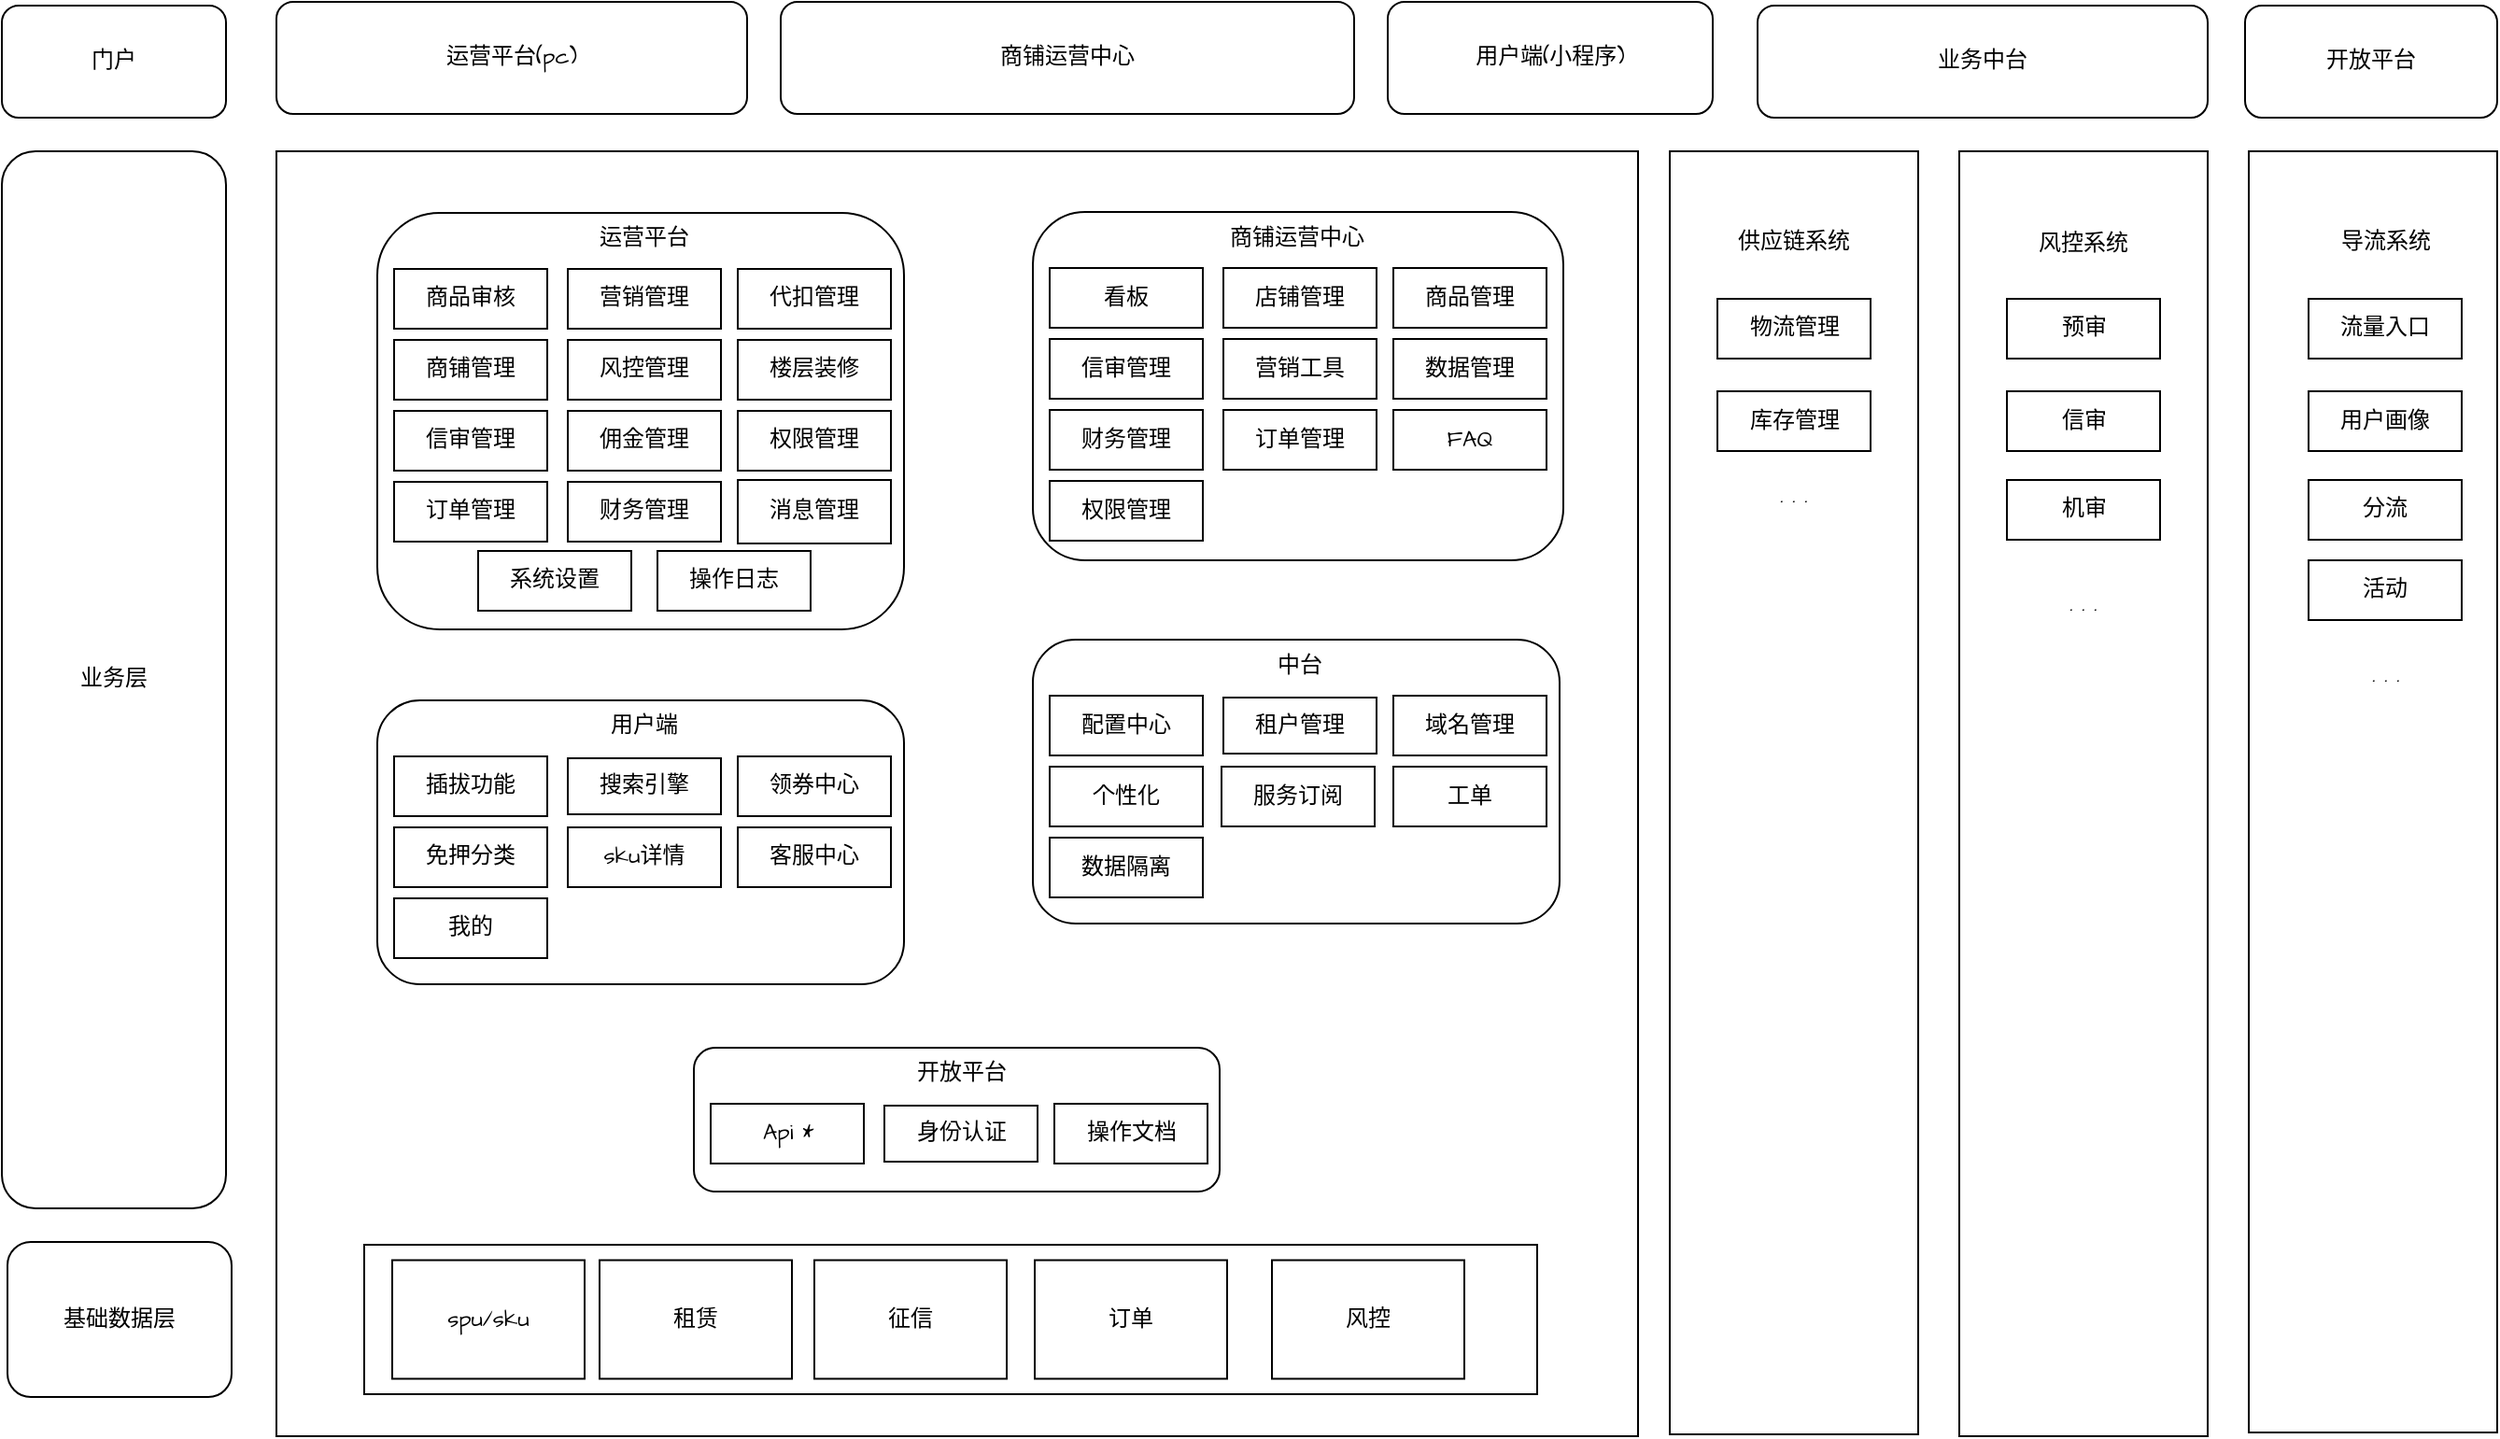 <mxfile version="26.1.3">
  <diagram name="第 1 页" id="1wiXbq41n5dBMElSTuxN">
    <mxGraphModel dx="3261" dy="1260" grid="0" gridSize="10" guides="1" tooltips="1" connect="1" arrows="1" fold="1" page="0" pageScale="1" pageWidth="827" pageHeight="1169" math="0" shadow="0">
      <root>
        <mxCell id="0" />
        <mxCell id="1" parent="0" />
        <mxCell id="S_m9FdpeROac-4RxjGpN-3" value="门户" style="rounded=1;whiteSpace=wrap;html=1;fontFamily=Architects Daughter;fontSource=https%3A%2F%2Ffonts.googleapis.com%2Fcss%3Ffamily%3DArchitects%2BDaughter;" vertex="1" parent="1">
          <mxGeometry x="-701" y="177" width="120" height="60" as="geometry" />
        </mxCell>
        <mxCell id="S_m9FdpeROac-4RxjGpN-4" value="运营平台(pc)" style="rounded=1;whiteSpace=wrap;html=1;fontFamily=Architects Daughter;fontSource=https%3A%2F%2Ffonts.googleapis.com%2Fcss%3Ffamily%3DArchitects%2BDaughter;" vertex="1" parent="1">
          <mxGeometry x="-554" y="175" width="252" height="60" as="geometry" />
        </mxCell>
        <mxCell id="S_m9FdpeROac-4RxjGpN-5" value="商铺运营中心" style="rounded=1;whiteSpace=wrap;html=1;fontFamily=Architects Daughter;fontSource=https%3A%2F%2Ffonts.googleapis.com%2Fcss%3Ffamily%3DArchitects%2BDaughter;" vertex="1" parent="1">
          <mxGeometry x="-284" y="175" width="307" height="60" as="geometry" />
        </mxCell>
        <mxCell id="S_m9FdpeROac-4RxjGpN-6" value="用户端(小程序)" style="rounded=1;whiteSpace=wrap;html=1;fontFamily=Architects Daughter;fontSource=https%3A%2F%2Ffonts.googleapis.com%2Fcss%3Ffamily%3DArchitects%2BDaughter;" vertex="1" parent="1">
          <mxGeometry x="41" y="175" width="174" height="60" as="geometry" />
        </mxCell>
        <mxCell id="S_m9FdpeROac-4RxjGpN-7" value="业务中台" style="rounded=1;whiteSpace=wrap;html=1;fontFamily=Architects Daughter;fontSource=https%3A%2F%2Ffonts.googleapis.com%2Fcss%3Ffamily%3DArchitects%2BDaughter;" vertex="1" parent="1">
          <mxGeometry x="239" y="177" width="241" height="60" as="geometry" />
        </mxCell>
        <mxCell id="S_m9FdpeROac-4RxjGpN-10" value="开放平台" style="rounded=1;whiteSpace=wrap;html=1;fontFamily=Architects Daughter;fontSource=https%3A%2F%2Ffonts.googleapis.com%2Fcss%3Ffamily%3DArchitects%2BDaughter;" vertex="1" parent="1">
          <mxGeometry x="500" y="177" width="135" height="60" as="geometry" />
        </mxCell>
        <mxCell id="S_m9FdpeROac-4RxjGpN-11" value="业务层" style="rounded=1;whiteSpace=wrap;html=1;fontFamily=Architects Daughter;fontSource=https%3A%2F%2Ffonts.googleapis.com%2Fcss%3Ffamily%3DArchitects%2BDaughter;" vertex="1" parent="1">
          <mxGeometry x="-701" y="255" width="120" height="566" as="geometry" />
        </mxCell>
        <mxCell id="S_m9FdpeROac-4RxjGpN-12" value="" style="rounded=0;whiteSpace=wrap;html=1;fontFamily=Architects Daughter;fontSource=https%3A%2F%2Ffonts.googleapis.com%2Fcss%3Ffamily%3DArchitects%2BDaughter;movable=1;resizable=1;rotatable=1;deletable=1;editable=1;locked=0;connectable=1;" vertex="1" parent="1">
          <mxGeometry x="-554" y="255" width="729" height="688" as="geometry" />
        </mxCell>
        <mxCell id="S_m9FdpeROac-4RxjGpN-13" value="" style="rounded=0;whiteSpace=wrap;html=1;fontFamily=Architects Daughter;fontSource=https%3A%2F%2Ffonts.googleapis.com%2Fcss%3Ffamily%3DArchitects%2BDaughter;" vertex="1" parent="1">
          <mxGeometry x="192" y="255" width="133" height="687" as="geometry" />
        </mxCell>
        <mxCell id="S_m9FdpeROac-4RxjGpN-14" value="" style="rounded=0;whiteSpace=wrap;html=1;fontFamily=Architects Daughter;fontSource=https%3A%2F%2Ffonts.googleapis.com%2Fcss%3Ffamily%3DArchitects%2BDaughter;" vertex="1" parent="1">
          <mxGeometry x="347" y="255" width="133" height="688" as="geometry" />
        </mxCell>
        <mxCell id="S_m9FdpeROac-4RxjGpN-15" value="" style="rounded=0;whiteSpace=wrap;html=1;fontFamily=Architects Daughter;fontSource=https%3A%2F%2Ffonts.googleapis.com%2Fcss%3Ffamily%3DArchitects%2BDaughter;" vertex="1" parent="1">
          <mxGeometry x="502" y="255" width="133" height="686" as="geometry" />
        </mxCell>
        <mxCell id="S_m9FdpeROac-4RxjGpN-16" value="" style="rounded=1;whiteSpace=wrap;html=1;fontFamily=Architects Daughter;fontSource=https%3A%2F%2Ffonts.googleapis.com%2Fcss%3Ffamily%3DArchitects%2BDaughter;" vertex="1" parent="1">
          <mxGeometry x="-500" y="288" width="282" height="223" as="geometry" />
        </mxCell>
        <mxCell id="S_m9FdpeROac-4RxjGpN-17" value="&lt;span style=&quot;font-size: 12px;&quot;&gt;运营平台&lt;/span&gt;" style="text;strokeColor=none;fillColor=none;html=1;align=center;verticalAlign=middle;whiteSpace=wrap;rounded=0;fontSize=20;fontFamily=Architects Daughter;fontSource=https%3A%2F%2Ffonts.googleapis.com%2Fcss%3Ffamily%3DArchitects%2BDaughter;" vertex="1" parent="1">
          <mxGeometry x="-387" y="283" width="60" height="30" as="geometry" />
        </mxCell>
        <mxCell id="S_m9FdpeROac-4RxjGpN-18" value="商品审核" style="rounded=0;whiteSpace=wrap;html=1;fontFamily=Architects Daughter;fontSource=https%3A%2F%2Ffonts.googleapis.com%2Fcss%3Ffamily%3DArchitects%2BDaughter;" vertex="1" parent="1">
          <mxGeometry x="-491" y="318" width="82" height="32" as="geometry" />
        </mxCell>
        <mxCell id="S_m9FdpeROac-4RxjGpN-19" value="商铺管理" style="rounded=0;whiteSpace=wrap;html=1;fontFamily=Architects Daughter;fontSource=https%3A%2F%2Ffonts.googleapis.com%2Fcss%3Ffamily%3DArchitects%2BDaughter;" vertex="1" parent="1">
          <mxGeometry x="-491" y="356" width="82" height="32" as="geometry" />
        </mxCell>
        <mxCell id="S_m9FdpeROac-4RxjGpN-20" value="信审管理" style="rounded=0;whiteSpace=wrap;html=1;fontFamily=Architects Daughter;fontSource=https%3A%2F%2Ffonts.googleapis.com%2Fcss%3Ffamily%3DArchitects%2BDaughter;" vertex="1" parent="1">
          <mxGeometry x="-491" y="394" width="82" height="32" as="geometry" />
        </mxCell>
        <mxCell id="S_m9FdpeROac-4RxjGpN-21" value="订单管理" style="rounded=0;whiteSpace=wrap;html=1;fontFamily=Architects Daughter;fontSource=https%3A%2F%2Ffonts.googleapis.com%2Fcss%3Ffamily%3DArchitects%2BDaughter;" vertex="1" parent="1">
          <mxGeometry x="-491" y="432" width="82" height="32" as="geometry" />
        </mxCell>
        <mxCell id="S_m9FdpeROac-4RxjGpN-22" value="营销管理" style="rounded=0;whiteSpace=wrap;html=1;fontFamily=Architects Daughter;fontSource=https%3A%2F%2Ffonts.googleapis.com%2Fcss%3Ffamily%3DArchitects%2BDaughter;" vertex="1" parent="1">
          <mxGeometry x="-398" y="318" width="82" height="32" as="geometry" />
        </mxCell>
        <mxCell id="S_m9FdpeROac-4RxjGpN-23" value="代扣管理" style="rounded=0;whiteSpace=wrap;html=1;fontFamily=Architects Daughter;fontSource=https%3A%2F%2Ffonts.googleapis.com%2Fcss%3Ffamily%3DArchitects%2BDaughter;" vertex="1" parent="1">
          <mxGeometry x="-307" y="318" width="82" height="32" as="geometry" />
        </mxCell>
        <mxCell id="S_m9FdpeROac-4RxjGpN-26" value="风控管理" style="rounded=0;whiteSpace=wrap;html=1;fontFamily=Architects Daughter;fontSource=https%3A%2F%2Ffonts.googleapis.com%2Fcss%3Ffamily%3DArchitects%2BDaughter;" vertex="1" parent="1">
          <mxGeometry x="-398" y="356" width="82" height="32" as="geometry" />
        </mxCell>
        <mxCell id="S_m9FdpeROac-4RxjGpN-27" value="楼层装修" style="rounded=0;whiteSpace=wrap;html=1;fontFamily=Architects Daughter;fontSource=https%3A%2F%2Ffonts.googleapis.com%2Fcss%3Ffamily%3DArchitects%2BDaughter;" vertex="1" parent="1">
          <mxGeometry x="-307" y="356" width="82" height="32" as="geometry" />
        </mxCell>
        <mxCell id="S_m9FdpeROac-4RxjGpN-29" value="佣金管理" style="rounded=0;whiteSpace=wrap;html=1;fontFamily=Architects Daughter;fontSource=https%3A%2F%2Ffonts.googleapis.com%2Fcss%3Ffamily%3DArchitects%2BDaughter;" vertex="1" parent="1">
          <mxGeometry x="-398" y="394" width="82" height="32" as="geometry" />
        </mxCell>
        <mxCell id="S_m9FdpeROac-4RxjGpN-30" value="权限管理" style="rounded=0;whiteSpace=wrap;html=1;fontFamily=Architects Daughter;fontSource=https%3A%2F%2Ffonts.googleapis.com%2Fcss%3Ffamily%3DArchitects%2BDaughter;" vertex="1" parent="1">
          <mxGeometry x="-307" y="394" width="82" height="32" as="geometry" />
        </mxCell>
        <mxCell id="S_m9FdpeROac-4RxjGpN-31" value="财务管理" style="rounded=0;whiteSpace=wrap;html=1;fontFamily=Architects Daughter;fontSource=https%3A%2F%2Ffonts.googleapis.com%2Fcss%3Ffamily%3DArchitects%2BDaughter;" vertex="1" parent="1">
          <mxGeometry x="-398" y="432" width="82" height="32" as="geometry" />
        </mxCell>
        <mxCell id="S_m9FdpeROac-4RxjGpN-32" value="消息管理" style="rounded=0;whiteSpace=wrap;html=1;fontFamily=Architects Daughter;fontSource=https%3A%2F%2Ffonts.googleapis.com%2Fcss%3Ffamily%3DArchitects%2BDaughter;" vertex="1" parent="1">
          <mxGeometry x="-307" y="431" width="82" height="34" as="geometry" />
        </mxCell>
        <mxCell id="S_m9FdpeROac-4RxjGpN-33" value="系统设置" style="rounded=0;whiteSpace=wrap;html=1;fontFamily=Architects Daughter;fontSource=https%3A%2F%2Ffonts.googleapis.com%2Fcss%3Ffamily%3DArchitects%2BDaughter;" vertex="1" parent="1">
          <mxGeometry x="-446" y="469" width="82" height="32" as="geometry" />
        </mxCell>
        <mxCell id="S_m9FdpeROac-4RxjGpN-48" value="" style="rounded=1;whiteSpace=wrap;html=1;fontFamily=Architects Daughter;fontSource=https%3A%2F%2Ffonts.googleapis.com%2Fcss%3Ffamily%3DArchitects%2BDaughter;" vertex="1" parent="1">
          <mxGeometry x="-149" y="287.5" width="284" height="186.5" as="geometry" />
        </mxCell>
        <mxCell id="S_m9FdpeROac-4RxjGpN-49" value="&lt;span style=&quot;font-size: 12px;&quot;&gt;商铺运营中心&lt;/span&gt;" style="text;strokeColor=none;fillColor=none;html=1;align=center;verticalAlign=middle;whiteSpace=wrap;rounded=0;fontSize=20;fontFamily=Architects Daughter;fontSource=https%3A%2F%2Ffonts.googleapis.com%2Fcss%3Ffamily%3DArchitects%2BDaughter;" vertex="1" parent="1">
          <mxGeometry x="-53.5" y="283" width="91" height="30" as="geometry" />
        </mxCell>
        <mxCell id="S_m9FdpeROac-4RxjGpN-50" value="看板" style="rounded=0;whiteSpace=wrap;html=1;fontFamily=Architects Daughter;fontSource=https%3A%2F%2Ffonts.googleapis.com%2Fcss%3Ffamily%3DArchitects%2BDaughter;" vertex="1" parent="1">
          <mxGeometry x="-140" y="317.5" width="82" height="32" as="geometry" />
        </mxCell>
        <mxCell id="S_m9FdpeROac-4RxjGpN-51" value="信审管理" style="rounded=0;whiteSpace=wrap;html=1;fontFamily=Architects Daughter;fontSource=https%3A%2F%2Ffonts.googleapis.com%2Fcss%3Ffamily%3DArchitects%2BDaughter;" vertex="1" parent="1">
          <mxGeometry x="-140" y="355.5" width="82" height="32" as="geometry" />
        </mxCell>
        <mxCell id="S_m9FdpeROac-4RxjGpN-52" value="财务管理" style="rounded=0;whiteSpace=wrap;html=1;fontFamily=Architects Daughter;fontSource=https%3A%2F%2Ffonts.googleapis.com%2Fcss%3Ffamily%3DArchitects%2BDaughter;" vertex="1" parent="1">
          <mxGeometry x="-140" y="393.5" width="82" height="32" as="geometry" />
        </mxCell>
        <mxCell id="S_m9FdpeROac-4RxjGpN-53" value="权限管理" style="rounded=0;whiteSpace=wrap;html=1;fontFamily=Architects Daughter;fontSource=https%3A%2F%2Ffonts.googleapis.com%2Fcss%3Ffamily%3DArchitects%2BDaughter;" vertex="1" parent="1">
          <mxGeometry x="-140" y="431.5" width="82" height="32" as="geometry" />
        </mxCell>
        <mxCell id="S_m9FdpeROac-4RxjGpN-54" value="店铺管理" style="rounded=0;whiteSpace=wrap;html=1;fontFamily=Architects Daughter;fontSource=https%3A%2F%2Ffonts.googleapis.com%2Fcss%3Ffamily%3DArchitects%2BDaughter;" vertex="1" parent="1">
          <mxGeometry x="-47" y="317.5" width="82" height="32" as="geometry" />
        </mxCell>
        <mxCell id="S_m9FdpeROac-4RxjGpN-55" value="商品管理" style="rounded=0;whiteSpace=wrap;html=1;fontFamily=Architects Daughter;fontSource=https%3A%2F%2Ffonts.googleapis.com%2Fcss%3Ffamily%3DArchitects%2BDaughter;" vertex="1" parent="1">
          <mxGeometry x="44" y="317.5" width="82" height="32" as="geometry" />
        </mxCell>
        <mxCell id="S_m9FdpeROac-4RxjGpN-56" value="营销工具" style="rounded=0;whiteSpace=wrap;html=1;fontFamily=Architects Daughter;fontSource=https%3A%2F%2Ffonts.googleapis.com%2Fcss%3Ffamily%3DArchitects%2BDaughter;" vertex="1" parent="1">
          <mxGeometry x="-47" y="355.5" width="82" height="32" as="geometry" />
        </mxCell>
        <mxCell id="S_m9FdpeROac-4RxjGpN-57" value="数据管理" style="rounded=0;whiteSpace=wrap;html=1;fontFamily=Architects Daughter;fontSource=https%3A%2F%2Ffonts.googleapis.com%2Fcss%3Ffamily%3DArchitects%2BDaughter;" vertex="1" parent="1">
          <mxGeometry x="44" y="355.5" width="82" height="32" as="geometry" />
        </mxCell>
        <mxCell id="S_m9FdpeROac-4RxjGpN-58" value="订单管理" style="rounded=0;whiteSpace=wrap;html=1;fontFamily=Architects Daughter;fontSource=https%3A%2F%2Ffonts.googleapis.com%2Fcss%3Ffamily%3DArchitects%2BDaughter;" vertex="1" parent="1">
          <mxGeometry x="-47" y="393.5" width="82" height="32" as="geometry" />
        </mxCell>
        <mxCell id="S_m9FdpeROac-4RxjGpN-59" value="FAQ" style="rounded=0;whiteSpace=wrap;html=1;fontFamily=Architects Daughter;fontSource=https%3A%2F%2Ffonts.googleapis.com%2Fcss%3Ffamily%3DArchitects%2BDaughter;" vertex="1" parent="1">
          <mxGeometry x="44" y="393.5" width="82" height="32" as="geometry" />
        </mxCell>
        <mxCell id="S_m9FdpeROac-4RxjGpN-79" value="" style="rounded=1;whiteSpace=wrap;html=1;fontFamily=Architects Daughter;fontSource=https%3A%2F%2Ffonts.googleapis.com%2Fcss%3Ffamily%3DArchitects%2BDaughter;" vertex="1" parent="1">
          <mxGeometry x="-500" y="549" width="282" height="152" as="geometry" />
        </mxCell>
        <mxCell id="S_m9FdpeROac-4RxjGpN-80" value="&lt;span style=&quot;font-size: 12px;&quot;&gt;用户端&lt;/span&gt;" style="text;strokeColor=none;fillColor=none;html=1;align=center;verticalAlign=middle;whiteSpace=wrap;rounded=0;fontSize=20;fontFamily=Architects Daughter;fontSource=https%3A%2F%2Ffonts.googleapis.com%2Fcss%3Ffamily%3DArchitects%2BDaughter;" vertex="1" parent="1">
          <mxGeometry x="-387" y="544" width="60" height="30" as="geometry" />
        </mxCell>
        <mxCell id="S_m9FdpeROac-4RxjGpN-81" value="插拔功能" style="rounded=0;whiteSpace=wrap;html=1;fontFamily=Architects Daughter;fontSource=https%3A%2F%2Ffonts.googleapis.com%2Fcss%3Ffamily%3DArchitects%2BDaughter;" vertex="1" parent="1">
          <mxGeometry x="-491" y="579" width="82" height="32" as="geometry" />
        </mxCell>
        <mxCell id="S_m9FdpeROac-4RxjGpN-82" value="免押分类" style="rounded=0;whiteSpace=wrap;html=1;fontFamily=Architects Daughter;fontSource=https%3A%2F%2Ffonts.googleapis.com%2Fcss%3Ffamily%3DArchitects%2BDaughter;" vertex="1" parent="1">
          <mxGeometry x="-491" y="617" width="82" height="32" as="geometry" />
        </mxCell>
        <mxCell id="S_m9FdpeROac-4RxjGpN-83" value="我的" style="rounded=0;whiteSpace=wrap;html=1;fontFamily=Architects Daughter;fontSource=https%3A%2F%2Ffonts.googleapis.com%2Fcss%3Ffamily%3DArchitects%2BDaughter;" vertex="1" parent="1">
          <mxGeometry x="-491" y="655" width="82" height="32" as="geometry" />
        </mxCell>
        <mxCell id="S_m9FdpeROac-4RxjGpN-85" value="搜索引擎" style="rounded=0;whiteSpace=wrap;html=1;fontFamily=Architects Daughter;fontSource=https%3A%2F%2Ffonts.googleapis.com%2Fcss%3Ffamily%3DArchitects%2BDaughter;" vertex="1" parent="1">
          <mxGeometry x="-398" y="580" width="82" height="30" as="geometry" />
        </mxCell>
        <mxCell id="S_m9FdpeROac-4RxjGpN-86" value="领券中心" style="rounded=0;whiteSpace=wrap;html=1;fontFamily=Architects Daughter;fontSource=https%3A%2F%2Ffonts.googleapis.com%2Fcss%3Ffamily%3DArchitects%2BDaughter;" vertex="1" parent="1">
          <mxGeometry x="-307" y="579" width="82" height="32" as="geometry" />
        </mxCell>
        <mxCell id="S_m9FdpeROac-4RxjGpN-87" value="sku详情" style="rounded=0;whiteSpace=wrap;html=1;fontFamily=Architects Daughter;fontSource=https%3A%2F%2Ffonts.googleapis.com%2Fcss%3Ffamily%3DArchitects%2BDaughter;" vertex="1" parent="1">
          <mxGeometry x="-398" y="617" width="82" height="32" as="geometry" />
        </mxCell>
        <mxCell id="S_m9FdpeROac-4RxjGpN-88" value="客服中心" style="rounded=0;whiteSpace=wrap;html=1;fontFamily=Architects Daughter;fontSource=https%3A%2F%2Ffonts.googleapis.com%2Fcss%3Ffamily%3DArchitects%2BDaughter;" vertex="1" parent="1">
          <mxGeometry x="-307" y="617" width="82" height="32" as="geometry" />
        </mxCell>
        <mxCell id="S_m9FdpeROac-4RxjGpN-94" value="操作日志" style="rounded=0;whiteSpace=wrap;html=1;fontFamily=Architects Daughter;fontSource=https%3A%2F%2Ffonts.googleapis.com%2Fcss%3Ffamily%3DArchitects%2BDaughter;" vertex="1" parent="1">
          <mxGeometry x="-350" y="469" width="82" height="32" as="geometry" />
        </mxCell>
        <mxCell id="S_m9FdpeROac-4RxjGpN-95" value="" style="rounded=1;whiteSpace=wrap;html=1;fontFamily=Architects Daughter;fontSource=https%3A%2F%2Ffonts.googleapis.com%2Fcss%3Ffamily%3DArchitects%2BDaughter;" vertex="1" parent="1">
          <mxGeometry x="-149" y="516.5" width="282" height="152" as="geometry" />
        </mxCell>
        <mxCell id="S_m9FdpeROac-4RxjGpN-96" value="&lt;span style=&quot;font-size: 12px;&quot;&gt;中台&lt;/span&gt;" style="text;strokeColor=none;fillColor=none;html=1;align=center;verticalAlign=middle;whiteSpace=wrap;rounded=0;fontSize=20;fontFamily=Architects Daughter;fontSource=https%3A%2F%2Ffonts.googleapis.com%2Fcss%3Ffamily%3DArchitects%2BDaughter;" vertex="1" parent="1">
          <mxGeometry x="-36" y="511.5" width="60" height="30" as="geometry" />
        </mxCell>
        <mxCell id="S_m9FdpeROac-4RxjGpN-97" value="配置中心" style="rounded=0;whiteSpace=wrap;html=1;fontFamily=Architects Daughter;fontSource=https%3A%2F%2Ffonts.googleapis.com%2Fcss%3Ffamily%3DArchitects%2BDaughter;" vertex="1" parent="1">
          <mxGeometry x="-140" y="546.5" width="82" height="32" as="geometry" />
        </mxCell>
        <mxCell id="S_m9FdpeROac-4RxjGpN-98" value="个性化" style="rounded=0;whiteSpace=wrap;html=1;fontFamily=Architects Daughter;fontSource=https%3A%2F%2Ffonts.googleapis.com%2Fcss%3Ffamily%3DArchitects%2BDaughter;" vertex="1" parent="1">
          <mxGeometry x="-140" y="584.5" width="82" height="32" as="geometry" />
        </mxCell>
        <mxCell id="S_m9FdpeROac-4RxjGpN-99" value="数据隔离" style="rounded=0;whiteSpace=wrap;html=1;fontFamily=Architects Daughter;fontSource=https%3A%2F%2Ffonts.googleapis.com%2Fcss%3Ffamily%3DArchitects%2BDaughter;" vertex="1" parent="1">
          <mxGeometry x="-140" y="622.5" width="82" height="32" as="geometry" />
        </mxCell>
        <mxCell id="S_m9FdpeROac-4RxjGpN-100" value="租户管理" style="rounded=0;whiteSpace=wrap;html=1;fontFamily=Architects Daughter;fontSource=https%3A%2F%2Ffonts.googleapis.com%2Fcss%3Ffamily%3DArchitects%2BDaughter;" vertex="1" parent="1">
          <mxGeometry x="-47" y="547.5" width="82" height="30" as="geometry" />
        </mxCell>
        <mxCell id="S_m9FdpeROac-4RxjGpN-101" value="域名管理" style="rounded=0;whiteSpace=wrap;html=1;fontFamily=Architects Daughter;fontSource=https%3A%2F%2Ffonts.googleapis.com%2Fcss%3Ffamily%3DArchitects%2BDaughter;" vertex="1" parent="1">
          <mxGeometry x="44" y="546.5" width="82" height="32" as="geometry" />
        </mxCell>
        <mxCell id="S_m9FdpeROac-4RxjGpN-102" value="工单" style="rounded=0;whiteSpace=wrap;html=1;fontFamily=Architects Daughter;fontSource=https%3A%2F%2Ffonts.googleapis.com%2Fcss%3Ffamily%3DArchitects%2BDaughter;" vertex="1" parent="1">
          <mxGeometry x="44" y="584.5" width="82" height="32" as="geometry" />
        </mxCell>
        <mxCell id="S_m9FdpeROac-4RxjGpN-103" value="服务订阅" style="rounded=0;whiteSpace=wrap;html=1;fontFamily=Architects Daughter;fontSource=https%3A%2F%2Ffonts.googleapis.com%2Fcss%3Ffamily%3DArchitects%2BDaughter;" vertex="1" parent="1">
          <mxGeometry x="-48" y="584.5" width="82" height="32" as="geometry" />
        </mxCell>
        <mxCell id="S_m9FdpeROac-4RxjGpN-105" value="&lt;span style=&quot;font-size: 12px;&quot;&gt;供应链系统&lt;/span&gt;" style="text;strokeColor=none;fillColor=none;html=1;align=center;verticalAlign=middle;whiteSpace=wrap;rounded=0;fontSize=20;fontFamily=Architects Daughter;fontSource=https%3A%2F%2Ffonts.googleapis.com%2Fcss%3Ffamily%3DArchitects%2BDaughter;" vertex="1" parent="1">
          <mxGeometry x="213" y="285" width="91" height="30" as="geometry" />
        </mxCell>
        <mxCell id="S_m9FdpeROac-4RxjGpN-106" value="物流管&lt;span style=&quot;color: rgba(0, 0, 0, 0); font-family: monospace; font-size: 0px; text-align: start; text-wrap-mode: nowrap;&quot;&gt;%3CmxGraphModel%3E%3Croot%3E%3CmxCell%20id%3D%220%22%2F%3E%3CmxCell%20id%3D%221%22%20parent%3D%220%22%2F%3E%3CmxCell%20id%3D%222%22%20value%3D%22%E7%9C%8B%E6%9D%BF%22%20style%3D%22rounded%3D0%3BwhiteSpace%3Dwrap%3Bhtml%3D1%3BfontFamily%3DArchitects%20Daughter%3BfontSource%3Dhttps%253A%252F%252Ffonts.googleapis.com%252Fcss%253Ffamily%253DArchitects%252BDaughter%3B%22%20vertex%3D%221%22%20parent%3D%221%22%3E%3CmxGeometry%20x%3D%22-140%22%20y%3D%22317.5%22%20width%3D%2282%22%20height%3D%2232%22%20as%3D%22geometry%22%2F%3E%3C%2FmxCell%3E%3C%2Froot%3E%3C%2FmxGraphModel%3E&lt;/span&gt;理" style="rounded=0;whiteSpace=wrap;html=1;fontFamily=Architects Daughter;fontSource=https%3A%2F%2Ffonts.googleapis.com%2Fcss%3Ffamily%3DArchitects%2BDaughter;" vertex="1" parent="1">
          <mxGeometry x="217.5" y="334" width="82" height="32" as="geometry" />
        </mxCell>
        <mxCell id="S_m9FdpeROac-4RxjGpN-107" value="库存管理" style="rounded=0;whiteSpace=wrap;html=1;fontFamily=Architects Daughter;fontSource=https%3A%2F%2Ffonts.googleapis.com%2Fcss%3Ffamily%3DArchitects%2BDaughter;" vertex="1" parent="1">
          <mxGeometry x="217.5" y="383.5" width="82" height="32" as="geometry" />
        </mxCell>
        <mxCell id="S_m9FdpeROac-4RxjGpN-108" value="&lt;span style=&quot;font-size: 12px;&quot;&gt;. . .&lt;/span&gt;" style="text;strokeColor=none;fillColor=none;html=1;align=center;verticalAlign=middle;whiteSpace=wrap;rounded=0;fontSize=20;fontFamily=Architects Daughter;fontSource=https%3A%2F%2Ffonts.googleapis.com%2Fcss%3Ffamily%3DArchitects%2BDaughter;" vertex="1" parent="1">
          <mxGeometry x="213" y="421" width="91" height="30" as="geometry" />
        </mxCell>
        <mxCell id="S_m9FdpeROac-4RxjGpN-109" value="&lt;span style=&quot;font-size: 12px;&quot;&gt;风控系统&lt;/span&gt;" style="text;strokeColor=none;fillColor=none;html=1;align=center;verticalAlign=middle;whiteSpace=wrap;rounded=0;fontSize=20;fontFamily=Architects Daughter;fontSource=https%3A%2F%2Ffonts.googleapis.com%2Fcss%3Ffamily%3DArchitects%2BDaughter;" vertex="1" parent="1">
          <mxGeometry x="368" y="286" width="91" height="30" as="geometry" />
        </mxCell>
        <mxCell id="S_m9FdpeROac-4RxjGpN-110" value="预审" style="rounded=0;whiteSpace=wrap;html=1;fontFamily=Architects Daughter;fontSource=https%3A%2F%2Ffonts.googleapis.com%2Fcss%3Ffamily%3DArchitects%2BDaughter;" vertex="1" parent="1">
          <mxGeometry x="372.5" y="334" width="82" height="32" as="geometry" />
        </mxCell>
        <mxCell id="S_m9FdpeROac-4RxjGpN-111" value="信审" style="rounded=0;whiteSpace=wrap;html=1;fontFamily=Architects Daughter;fontSource=https%3A%2F%2Ffonts.googleapis.com%2Fcss%3Ffamily%3DArchitects%2BDaughter;" vertex="1" parent="1">
          <mxGeometry x="372.5" y="383.5" width="82" height="32" as="geometry" />
        </mxCell>
        <mxCell id="S_m9FdpeROac-4RxjGpN-112" value="机审" style="rounded=0;whiteSpace=wrap;html=1;fontFamily=Architects Daughter;fontSource=https%3A%2F%2Ffonts.googleapis.com%2Fcss%3Ffamily%3DArchitects%2BDaughter;" vertex="1" parent="1">
          <mxGeometry x="372.5" y="431" width="82" height="32" as="geometry" />
        </mxCell>
        <mxCell id="S_m9FdpeROac-4RxjGpN-113" value="&lt;span style=&quot;font-size: 12px;&quot;&gt;导流系统&lt;/span&gt;" style="text;strokeColor=none;fillColor=none;html=1;align=center;verticalAlign=middle;whiteSpace=wrap;rounded=0;fontSize=20;fontFamily=Architects Daughter;fontSource=https%3A%2F%2Ffonts.googleapis.com%2Fcss%3Ffamily%3DArchitects%2BDaughter;" vertex="1" parent="1">
          <mxGeometry x="529.5" y="285" width="91" height="30" as="geometry" />
        </mxCell>
        <mxCell id="S_m9FdpeROac-4RxjGpN-114" value="流量入口" style="rounded=0;whiteSpace=wrap;html=1;fontFamily=Architects Daughter;fontSource=https%3A%2F%2Ffonts.googleapis.com%2Fcss%3Ffamily%3DArchitects%2BDaughter;" vertex="1" parent="1">
          <mxGeometry x="534" y="334" width="82" height="32" as="geometry" />
        </mxCell>
        <mxCell id="S_m9FdpeROac-4RxjGpN-115" value="" style="rounded=1;whiteSpace=wrap;html=1;fontFamily=Architects Daughter;fontSource=https%3A%2F%2Ffonts.googleapis.com%2Fcss%3Ffamily%3DArchitects%2BDaughter;" vertex="1" parent="1">
          <mxGeometry x="-330.5" y="735" width="281.5" height="77" as="geometry" />
        </mxCell>
        <mxCell id="S_m9FdpeROac-4RxjGpN-116" value="&lt;span style=&quot;font-size: 12px;&quot;&gt;开放平台&lt;/span&gt;" style="text;strokeColor=none;fillColor=none;html=1;align=center;verticalAlign=middle;whiteSpace=wrap;rounded=0;fontSize=20;fontFamily=Architects Daughter;fontSource=https%3A%2F%2Ffonts.googleapis.com%2Fcss%3Ffamily%3DArchitects%2BDaughter;" vertex="1" parent="1">
          <mxGeometry x="-217.5" y="730" width="60" height="30" as="geometry" />
        </mxCell>
        <mxCell id="S_m9FdpeROac-4RxjGpN-117" value="Api *" style="rounded=0;whiteSpace=wrap;html=1;fontFamily=Architects Daughter;fontSource=https%3A%2F%2Ffonts.googleapis.com%2Fcss%3Ffamily%3DArchitects%2BDaughter;" vertex="1" parent="1">
          <mxGeometry x="-321.5" y="765" width="82" height="32" as="geometry" />
        </mxCell>
        <mxCell id="S_m9FdpeROac-4RxjGpN-120" value="身份认证" style="rounded=0;whiteSpace=wrap;html=1;fontFamily=Architects Daughter;fontSource=https%3A%2F%2Ffonts.googleapis.com%2Fcss%3Ffamily%3DArchitects%2BDaughter;" vertex="1" parent="1">
          <mxGeometry x="-228.5" y="766" width="82" height="30" as="geometry" />
        </mxCell>
        <mxCell id="S_m9FdpeROac-4RxjGpN-121" value="操作文档" style="rounded=0;whiteSpace=wrap;html=1;fontFamily=Architects Daughter;fontSource=https%3A%2F%2Ffonts.googleapis.com%2Fcss%3Ffamily%3DArchitects%2BDaughter;" vertex="1" parent="1">
          <mxGeometry x="-137.5" y="765" width="82" height="32" as="geometry" />
        </mxCell>
        <mxCell id="S_m9FdpeROac-4RxjGpN-124" value="用户画像" style="rounded=0;whiteSpace=wrap;html=1;fontFamily=Architects Daughter;fontSource=https%3A%2F%2Ffonts.googleapis.com%2Fcss%3Ffamily%3DArchitects%2BDaughter;" vertex="1" parent="1">
          <mxGeometry x="534" y="383.5" width="82" height="32" as="geometry" />
        </mxCell>
        <mxCell id="S_m9FdpeROac-4RxjGpN-125" value="分流" style="rounded=0;whiteSpace=wrap;html=1;fontFamily=Architects Daughter;fontSource=https%3A%2F%2Ffonts.googleapis.com%2Fcss%3Ffamily%3DArchitects%2BDaughter;" vertex="1" parent="1">
          <mxGeometry x="534" y="431" width="82" height="32" as="geometry" />
        </mxCell>
        <mxCell id="S_m9FdpeROac-4RxjGpN-126" value="活动" style="rounded=0;whiteSpace=wrap;html=1;fontFamily=Architects Daughter;fontSource=https%3A%2F%2Ffonts.googleapis.com%2Fcss%3Ffamily%3DArchitects%2BDaughter;" vertex="1" parent="1">
          <mxGeometry x="534" y="474" width="82" height="32" as="geometry" />
        </mxCell>
        <mxCell id="S_m9FdpeROac-4RxjGpN-127" value="&lt;span style=&quot;font-size: 12px;&quot;&gt;. . .&lt;/span&gt;" style="text;strokeColor=none;fillColor=none;html=1;align=center;verticalAlign=middle;whiteSpace=wrap;rounded=0;fontSize=20;fontFamily=Architects Daughter;fontSource=https%3A%2F%2Ffonts.googleapis.com%2Fcss%3Ffamily%3DArchitects%2BDaughter;" vertex="1" parent="1">
          <mxGeometry x="368" y="479" width="91" height="30" as="geometry" />
        </mxCell>
        <mxCell id="S_m9FdpeROac-4RxjGpN-128" value="&lt;span style=&quot;font-size: 12px;&quot;&gt;. . .&lt;/span&gt;" style="text;strokeColor=none;fillColor=none;html=1;align=center;verticalAlign=middle;whiteSpace=wrap;rounded=0;fontSize=20;fontFamily=Architects Daughter;fontSource=https%3A%2F%2Ffonts.googleapis.com%2Fcss%3Ffamily%3DArchitects%2BDaughter;" vertex="1" parent="1">
          <mxGeometry x="529.5" y="516.5" width="91" height="30" as="geometry" />
        </mxCell>
        <mxCell id="S_m9FdpeROac-4RxjGpN-129" value="基础数据层" style="rounded=1;whiteSpace=wrap;html=1;fontFamily=Architects Daughter;fontSource=https%3A%2F%2Ffonts.googleapis.com%2Fcss%3Ffamily%3DArchitects%2BDaughter;" vertex="1" parent="1">
          <mxGeometry x="-698" y="839" width="120" height="83" as="geometry" />
        </mxCell>
        <mxCell id="S_m9FdpeROac-4RxjGpN-130" value="" style="rounded=0;whiteSpace=wrap;html=1;fontFamily=Architects Daughter;fontSource=https%3A%2F%2Ffonts.googleapis.com%2Fcss%3Ffamily%3DArchitects%2BDaughter;" vertex="1" parent="1">
          <mxGeometry x="-507" y="840.5" width="628" height="80" as="geometry" />
        </mxCell>
        <mxCell id="S_m9FdpeROac-4RxjGpN-131" value="spu/sku" style="rounded=0;whiteSpace=wrap;html=1;fontFamily=Architects Daughter;fontSource=https%3A%2F%2Ffonts.googleapis.com%2Fcss%3Ffamily%3DArchitects%2BDaughter;" vertex="1" parent="1">
          <mxGeometry x="-492" y="848.75" width="103" height="63.5" as="geometry" />
        </mxCell>
        <mxCell id="S_m9FdpeROac-4RxjGpN-133" value="租赁" style="rounded=0;whiteSpace=wrap;html=1;fontFamily=Architects Daughter;fontSource=https%3A%2F%2Ffonts.googleapis.com%2Fcss%3Ffamily%3DArchitects%2BDaughter;" vertex="1" parent="1">
          <mxGeometry x="-381" y="848.75" width="103" height="63.5" as="geometry" />
        </mxCell>
        <mxCell id="S_m9FdpeROac-4RxjGpN-134" value="征信" style="rounded=0;whiteSpace=wrap;html=1;fontFamily=Architects Daughter;fontSource=https%3A%2F%2Ffonts.googleapis.com%2Fcss%3Ffamily%3DArchitects%2BDaughter;" vertex="1" parent="1">
          <mxGeometry x="-266" y="848.75" width="103" height="63.5" as="geometry" />
        </mxCell>
        <mxCell id="S_m9FdpeROac-4RxjGpN-135" value="订单" style="rounded=0;whiteSpace=wrap;html=1;fontFamily=Architects Daughter;fontSource=https%3A%2F%2Ffonts.googleapis.com%2Fcss%3Ffamily%3DArchitects%2BDaughter;" vertex="1" parent="1">
          <mxGeometry x="-148" y="848.75" width="103" height="63.5" as="geometry" />
        </mxCell>
        <mxCell id="S_m9FdpeROac-4RxjGpN-136" value="风控" style="rounded=0;whiteSpace=wrap;html=1;fontFamily=Architects Daughter;fontSource=https%3A%2F%2Ffonts.googleapis.com%2Fcss%3Ffamily%3DArchitects%2BDaughter;" vertex="1" parent="1">
          <mxGeometry x="-21" y="848.75" width="103" height="63.5" as="geometry" />
        </mxCell>
      </root>
    </mxGraphModel>
  </diagram>
</mxfile>
